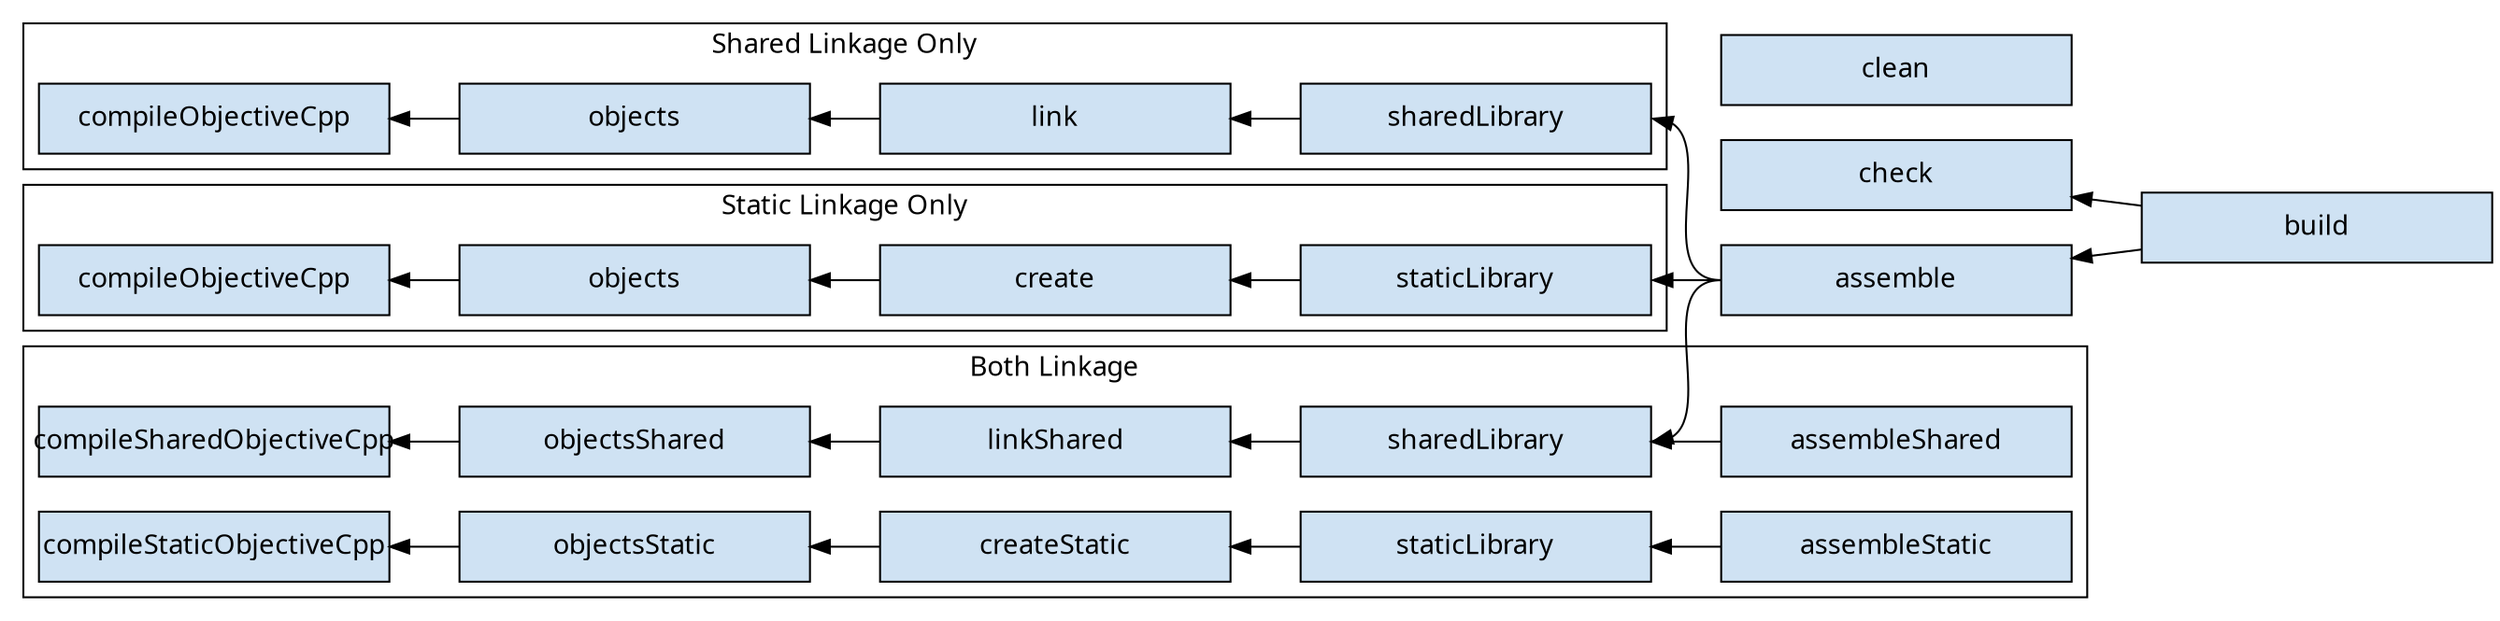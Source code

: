 digraph taskGraph {
  graph [ dpi = 100, fontname="Sans"];
  node [fontname = "Sans"];
  edge [fontname = "Sans"];
  node [shape=rectangle, fixedsize=true, width=2.5, height=0.5];
  node [style=filled, fillcolor="#cfe2f3"]
  rankdir=LR

  compileSharedLinkage[label=compileObjectiveCpp]
  compileStaticLinkage[label=compileObjectiveCpp]
  compileBothLinkageShared[label=compileSharedObjectiveCpp]
  compileBothLinkageStatic[label=compileStaticObjectiveCpp]

  subgraph cluster_sharedLinkage {
	label = "Shared Linkage Only"
	color = black

	objectsSharedLinkage[label=objects]
	linkSharedLinkage[label=link]

	compileSharedLinkage -> objectsSharedLinkage -> linkSharedLinkage -> sharedLibrary [dir=back]
  }

  subgraph cluster_staticLinkage {
	label = "Static Linkage Only"
	color = black

	objectsStaticLinkage[label=objects]
	createStaticLinkage[label=create]

	compileStaticLinkage -> objectsStaticLinkage -> createStaticLinkage -> staticLibrary [dir=back]
  }

  subgraph cluster_bothLinkage {
	label = "Both Linkage"
	color = black

	objectsBothLinkageShared[label=objectsShared]
	objectsBothLinkageStatic[label=objectsStatic]

	linkBothLinkageShared[label=linkShared]
	createBothLinkageStatic[label=createStatic]

	sharedLibraryBothLinkage[label=sharedLibrary]
	staticLibraryBothLinkage[label=staticLibrary]

	assembleBothLinkageShared[label=assembleShared]
	assembleBothLinkageStatic[label=assembleStatic]

	compileBothLinkageShared -> objectsBothLinkageShared -> linkBothLinkageShared -> sharedLibraryBothLinkage -> assembleBothLinkageShared [dir=back]
	compileBothLinkageStatic -> objectsBothLinkageStatic -> createBothLinkageStatic -> staticLibraryBothLinkage -> assembleBothLinkageStatic [dir=back]
  }

  { sharedLibrary, staticLibrary, sharedLibraryBothLinkage } -> assemble [dir=back headport=w tailport=e]
  assemble -> build [dir=back]
  check -> build [dir=back]
  clean

  check -> assemble [style=invis]
  {rank=same clean check assemble}
}
